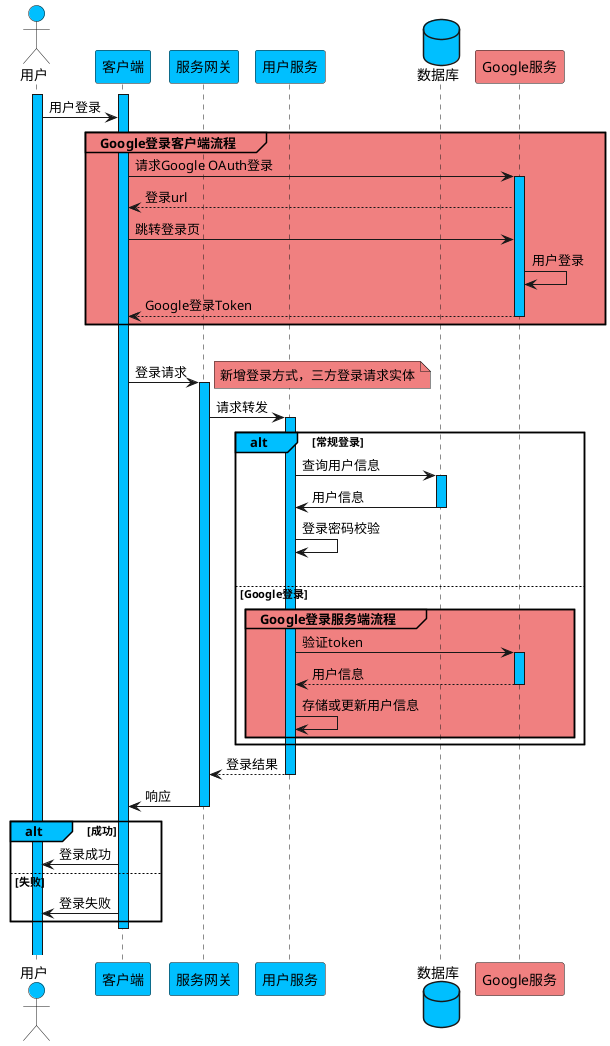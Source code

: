 @startuml

skinparam ParticipantBackgroundColor #DeepSkyBlue

actor 用户 as c  #DeepSkyBlue
participant "客户端" as client
participant "服务网关" as ga
participant "用户服务" as user
database "数据库" as DB  #DeepSkyBlue
participant "Google服务" as google  #LightCoral

activate c #DeepSkyBlue
activate client #DeepSkyBlue

c -> client:用户登录

group#LightCoral #LightCoral Google登录客户端流程
  client -> google : 请求Google OAuth登录
            activate google #DeepSkyBlue
            google --> client:登录url
            client -> google:跳转登录页
            google -> google : 用户登录
            google --> client : Google登录Token
            deactivate google
end

|||

client -> ga : 登录请求
note right#LightCoral:新增登录方式，三方登录请求实体
activate ga #DeepSkyBlue
ga ->user:请求转发
activate user #DeepSkyBlue


alt#DeepSkyBlue 常规登录
    user -> DB : 查询用户信息
    activate DB #DeepSkyBlue
    DB -> user : 用户信息
    deactivate DB
    user -> user:登录密码校验

|||

else Google登录
    group#LightCoral #LightCoral Google登录服务端流程
          user->google:验证token
          activate google #DeepSkyBlue
          google-->user:用户信息
          deactivate google
          user->user:存储或更新用户信息
    end group
end


user-->ga:登录结果
deactivate user
ga -> client : 响应
deactivate ga
alt#DeepSkyBlue 成功
        client -> c : 登录成功
else 失败
        client -> c : 登录失败
end
deactivate client

|||

@enduml